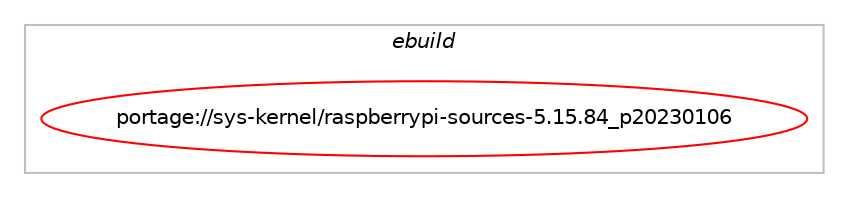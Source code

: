 digraph prolog {

# *************
# Graph options
# *************

newrank=true;
concentrate=true;
compound=true;
graph [rankdir=LR,fontname=Helvetica,fontsize=10,ranksep=1.5];#, ranksep=2.5, nodesep=0.2];
edge  [arrowhead=vee];
node  [fontname=Helvetica,fontsize=10];

# **********
# The ebuild
# **********

subgraph cluster_leftcol {
color=gray;
label=<<i>ebuild</i>>;
id [label="portage://sys-kernel/raspberrypi-sources-5.15.84_p20230106", color=red, width=4, href="../sys-kernel/raspberrypi-sources-5.15.84_p20230106.svg"];
}

# ****************
# The dependencies
# ****************

subgraph cluster_midcol {
color=gray;
label=<<i>dependencies</i>>;
subgraph cluster_compile {
fillcolor="#eeeeee";
style=filled;
label=<<i>compile</i>>;
}
subgraph cluster_compileandrun {
fillcolor="#eeeeee";
style=filled;
label=<<i>compile and run</i>>;
}
subgraph cluster_run {
fillcolor="#eeeeee";
style=filled;
label=<<i>run</i>>;
# *** BEGIN UNKNOWN DEPENDENCY TYPE (TODO) ***
# id -> equal(use_conditional_group(negative,build,portage://sys-kernel/raspberrypi-sources-5.15.84_p20230106,[package_dependency(portage://sys-kernel/raspberrypi-sources-5.15.84_p20230106,run,no,app-alternatives,cpio,none,[,,],[],[]),package_dependency(portage://sys-kernel/raspberrypi-sources-5.15.84_p20230106,run,no,dev-lang,perl,none,[,,],[],[]),package_dependency(portage://sys-kernel/raspberrypi-sources-5.15.84_p20230106,run,no,app-alternatives,bc,none,[,,],[],[]),package_dependency(portage://sys-kernel/raspberrypi-sources-5.15.84_p20230106,run,no,dev-build,make,none,[,,],[],[]),package_dependency(portage://sys-kernel/raspberrypi-sources-5.15.84_p20230106,run,no,sys-devel,bison,none,[,,],[],[]),package_dependency(portage://sys-kernel/raspberrypi-sources-5.15.84_p20230106,run,no,sys-devel,flex,none,[,,],[],[]),package_dependency(portage://sys-kernel/raspberrypi-sources-5.15.84_p20230106,run,no,sys-libs,ncurses,greaterequal,[5.2,,,5.2],[],[]),package_dependency(portage://sys-kernel/raspberrypi-sources-5.15.84_p20230106,run,no,virtual,libelf,none,[,,],[],[]),package_dependency(portage://sys-kernel/raspberrypi-sources-5.15.84_p20230106,run,no,virtual,pkgconfig,none,[,,],[],[])]))
# *** END UNKNOWN DEPENDENCY TYPE (TODO) ***

}
}

# **************
# The candidates
# **************

subgraph cluster_choices {
rank=same;
color=gray;
label=<<i>candidates</i>>;

}

}
